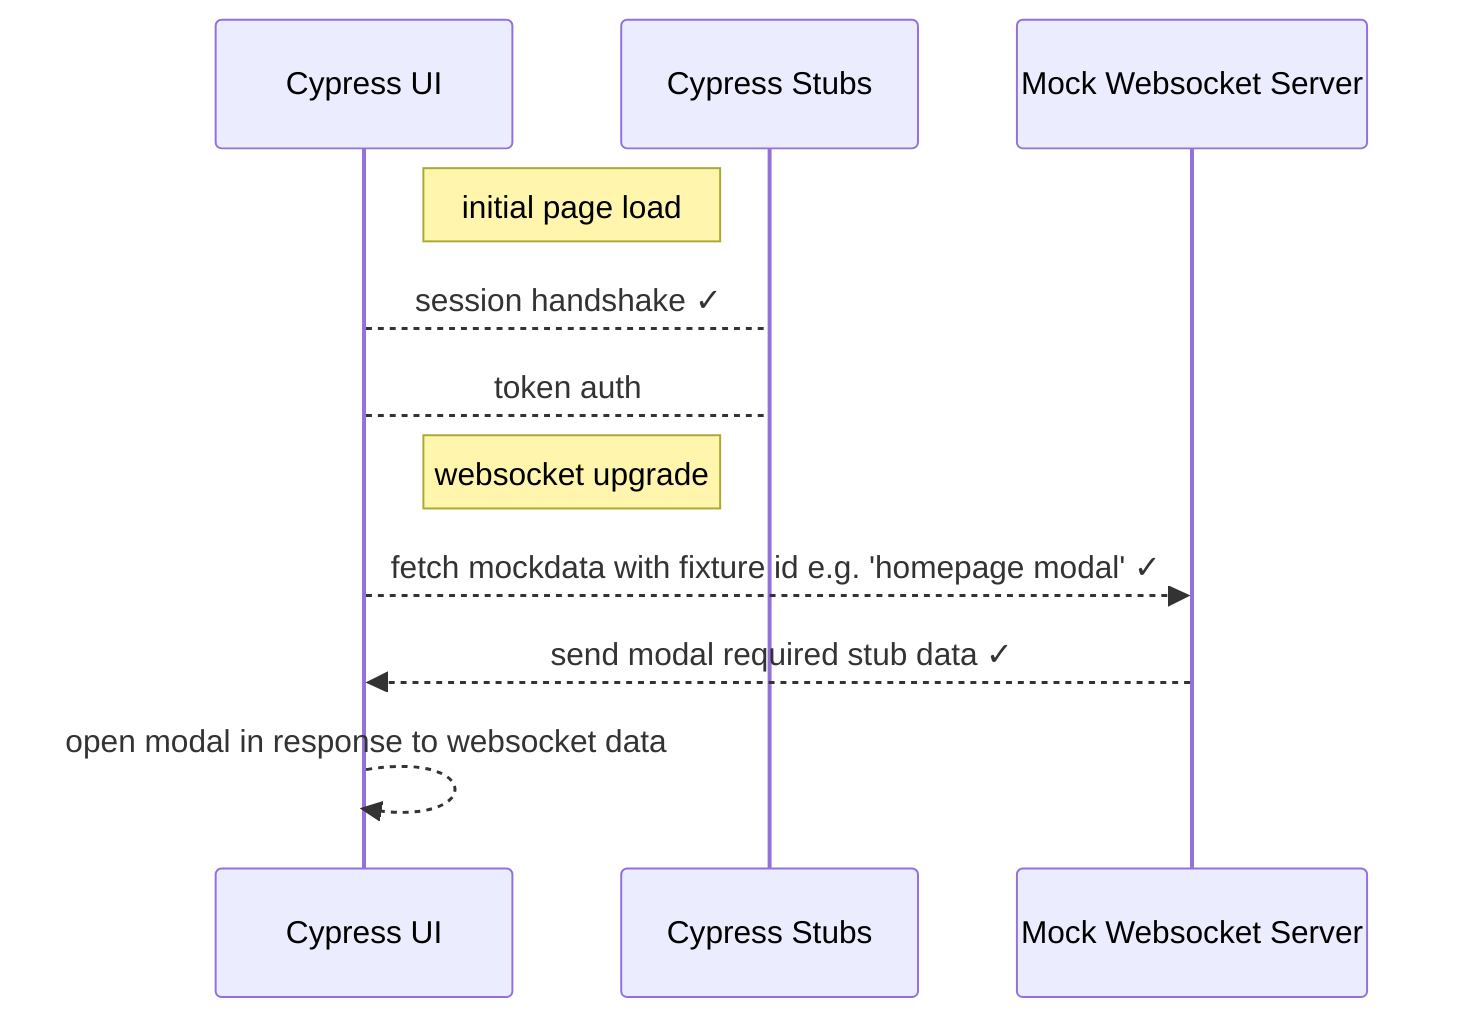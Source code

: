 sequenceDiagram
    participant ui as Cypress UI
    participant stubs as Cypress Stubs
    participant mocksocket as Mock Websocket Server
    note left of stubs: initial page load
    ui --> stubs: session handshake ✓
    ui --> stubs: token auth
    note left of stubs: websocket upgrade
    ui -->> mocksocket: fetch mockdata with fixture id e.g. 'homepage modal' ✓
    mocksocket -->> ui: send modal required stub data ✓
    ui -->> ui: open modal in response to websocket data